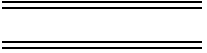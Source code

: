 <mxfile><diagram id="Vmk2Yes_UuU7IunLGzfF" name="Page-1"><mxGraphModel dx="259" dy="210" grid="1" gridSize="10" guides="1" tooltips="1" connect="1" arrows="1" fold="1" page="1" pageScale="1" pageWidth="850" pageHeight="1100" math="0" shadow="0"><root><mxCell id="0"/><mxCell id="1" parent="0"/><mxCell id="2" value="" style="endArrow=none;html=1;" edge="1" parent="1"><mxGeometry width="50" height="50" relative="1" as="geometry"><mxPoint x="200" y="200" as="sourcePoint"/><mxPoint x="300" y="200" as="targetPoint"/></mxGeometry></mxCell><mxCell id="3" value="" style="endArrow=none;html=1;" edge="1" parent="1"><mxGeometry width="50" height="50" relative="1" as="geometry"><mxPoint x="200" y="203" as="sourcePoint"/><mxPoint x="300" y="203" as="targetPoint"/></mxGeometry></mxCell><mxCell id="4" value="" style="endArrow=none;html=1;" edge="1" parent="1"><mxGeometry width="50" height="50" relative="1" as="geometry"><mxPoint x="200" y="220" as="sourcePoint"/><mxPoint x="300" y="220" as="targetPoint"/></mxGeometry></mxCell><mxCell id="5" value="" style="endArrow=none;html=1;" edge="1" parent="1"><mxGeometry width="50" height="50" relative="1" as="geometry"><mxPoint x="200" y="223" as="sourcePoint"/><mxPoint x="300" y="223" as="targetPoint"/></mxGeometry></mxCell></root></mxGraphModel></diagram></mxfile>